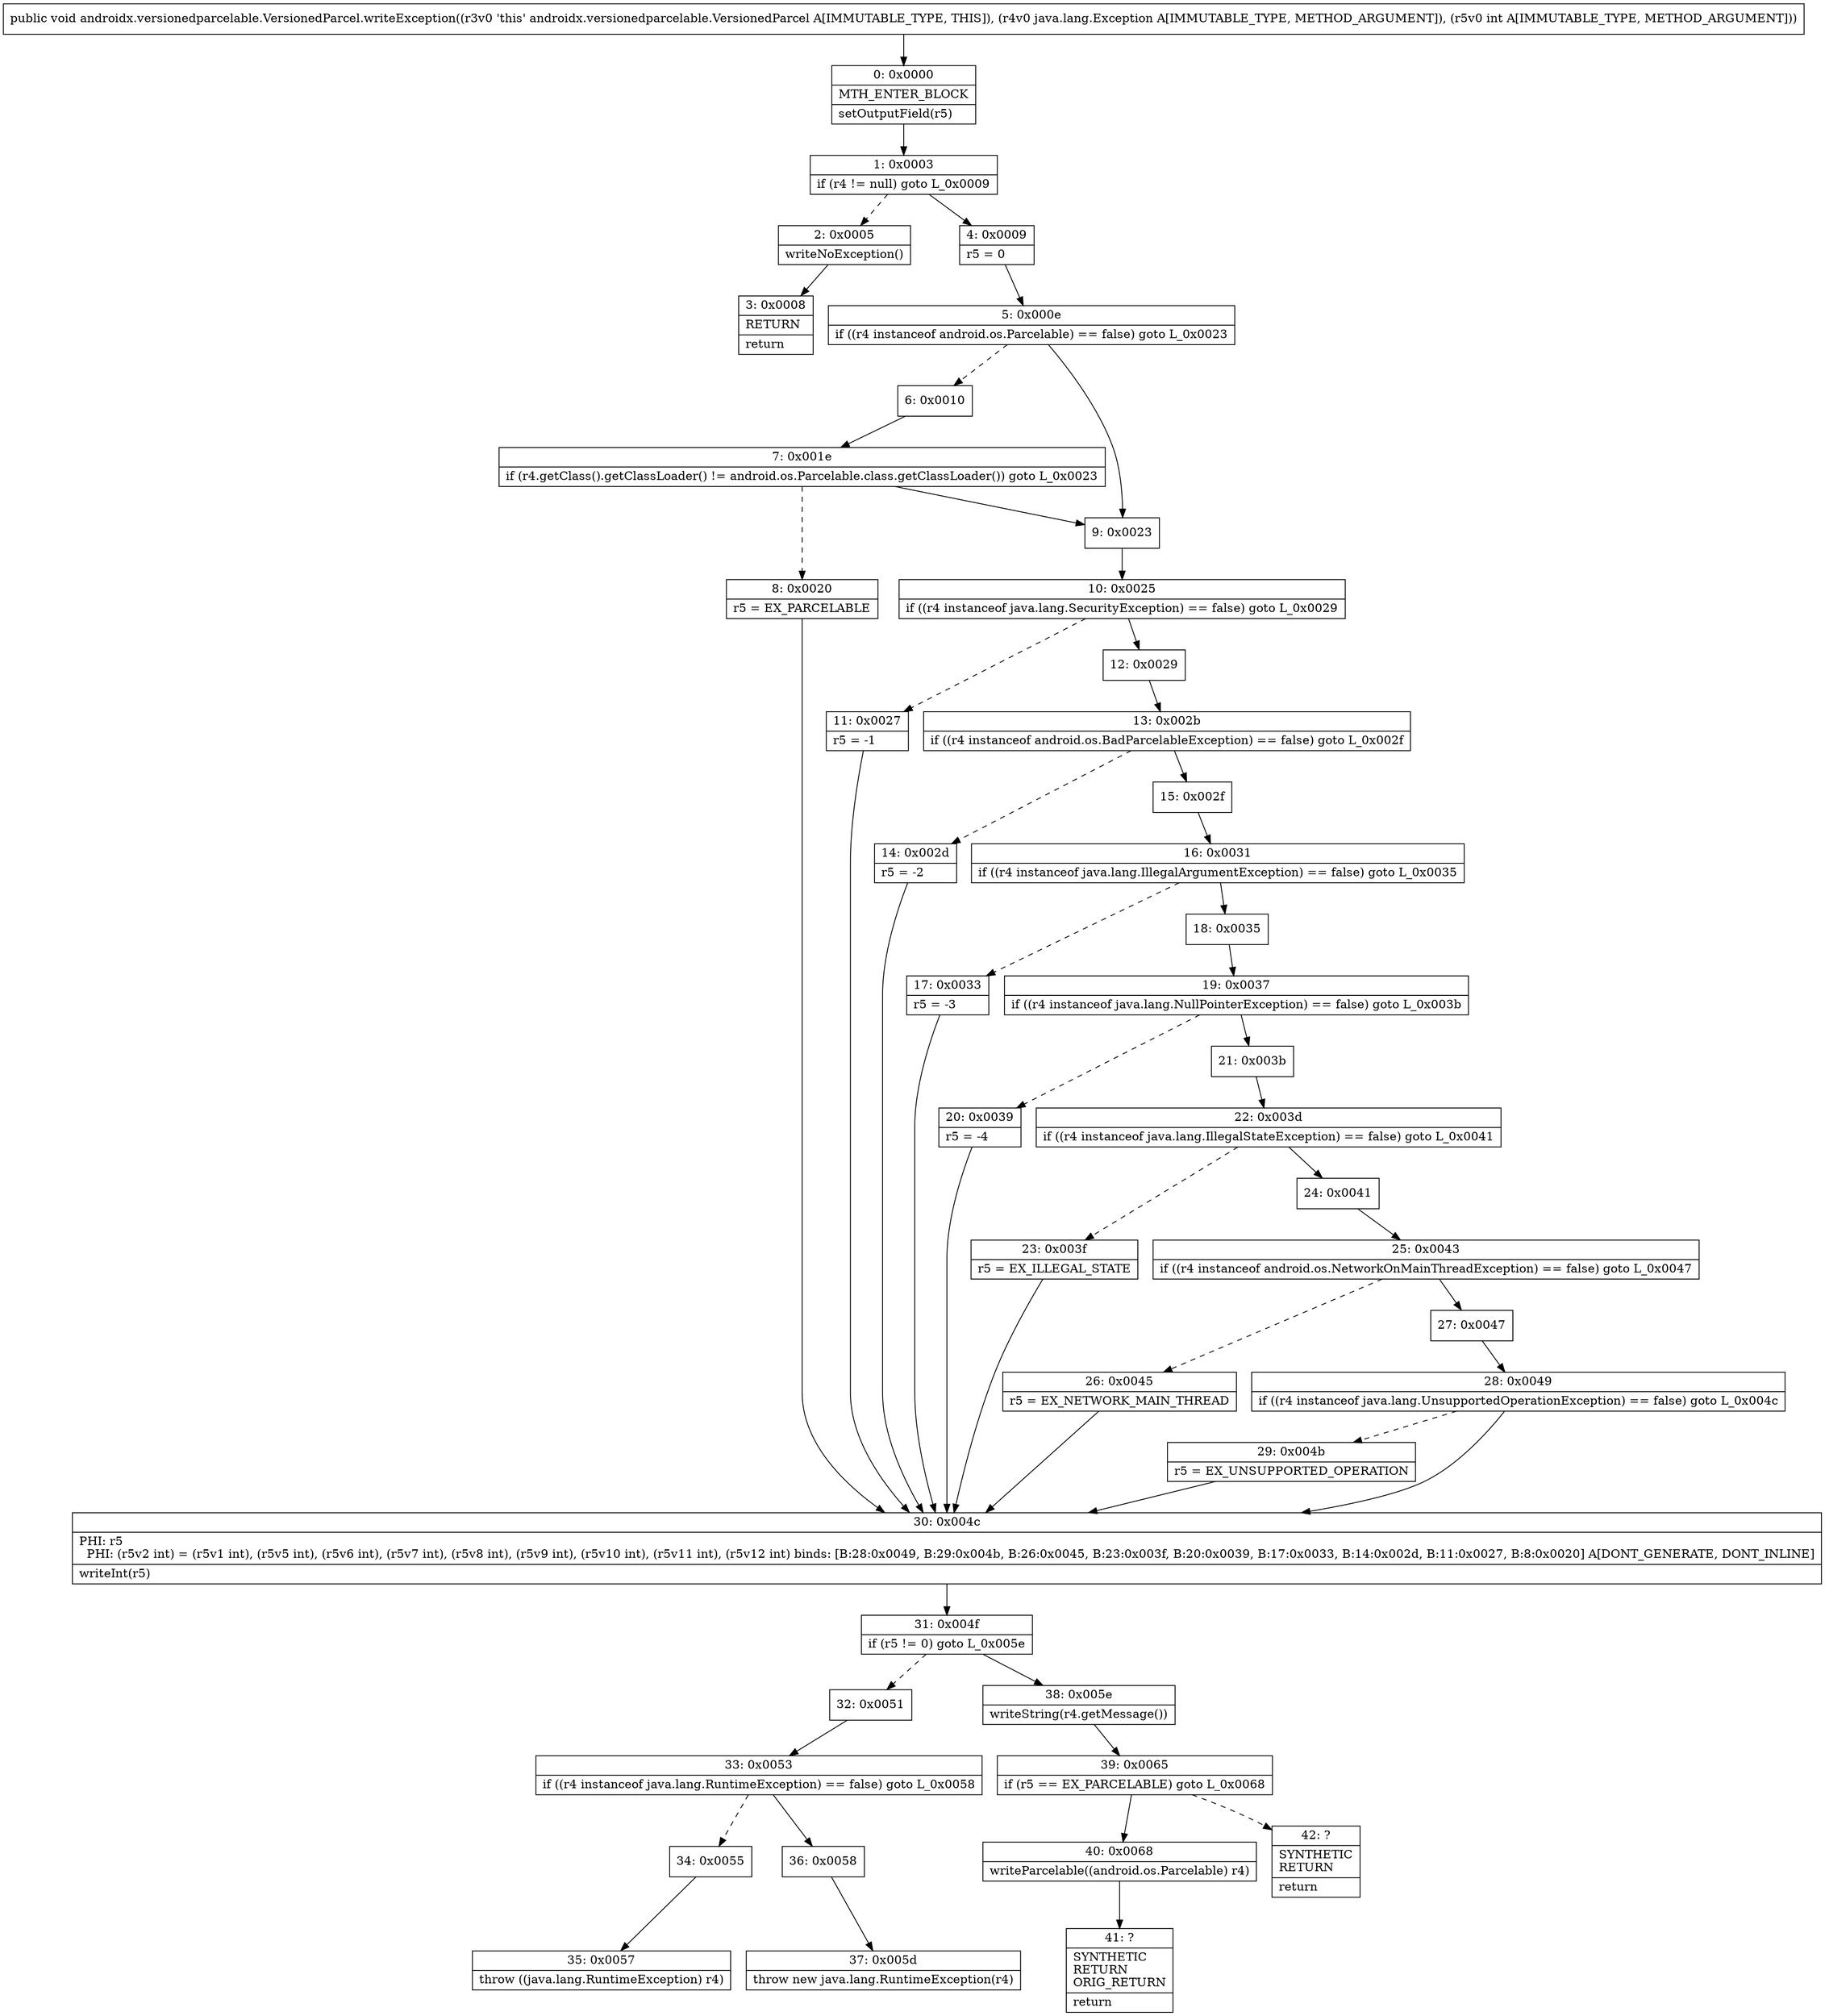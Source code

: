 digraph "CFG forandroidx.versionedparcelable.VersionedParcel.writeException(Ljava\/lang\/Exception;I)V" {
Node_0 [shape=record,label="{0\:\ 0x0000|MTH_ENTER_BLOCK\l|setOutputField(r5)\l}"];
Node_1 [shape=record,label="{1\:\ 0x0003|if (r4 != null) goto L_0x0009\l}"];
Node_2 [shape=record,label="{2\:\ 0x0005|writeNoException()\l}"];
Node_3 [shape=record,label="{3\:\ 0x0008|RETURN\l|return\l}"];
Node_4 [shape=record,label="{4\:\ 0x0009|r5 = 0\l}"];
Node_5 [shape=record,label="{5\:\ 0x000e|if ((r4 instanceof android.os.Parcelable) == false) goto L_0x0023\l}"];
Node_6 [shape=record,label="{6\:\ 0x0010}"];
Node_7 [shape=record,label="{7\:\ 0x001e|if (r4.getClass().getClassLoader() != android.os.Parcelable.class.getClassLoader()) goto L_0x0023\l}"];
Node_8 [shape=record,label="{8\:\ 0x0020|r5 = EX_PARCELABLE\l}"];
Node_9 [shape=record,label="{9\:\ 0x0023}"];
Node_10 [shape=record,label="{10\:\ 0x0025|if ((r4 instanceof java.lang.SecurityException) == false) goto L_0x0029\l}"];
Node_11 [shape=record,label="{11\:\ 0x0027|r5 = \-1\l}"];
Node_12 [shape=record,label="{12\:\ 0x0029}"];
Node_13 [shape=record,label="{13\:\ 0x002b|if ((r4 instanceof android.os.BadParcelableException) == false) goto L_0x002f\l}"];
Node_14 [shape=record,label="{14\:\ 0x002d|r5 = \-2\l}"];
Node_15 [shape=record,label="{15\:\ 0x002f}"];
Node_16 [shape=record,label="{16\:\ 0x0031|if ((r4 instanceof java.lang.IllegalArgumentException) == false) goto L_0x0035\l}"];
Node_17 [shape=record,label="{17\:\ 0x0033|r5 = \-3\l}"];
Node_18 [shape=record,label="{18\:\ 0x0035}"];
Node_19 [shape=record,label="{19\:\ 0x0037|if ((r4 instanceof java.lang.NullPointerException) == false) goto L_0x003b\l}"];
Node_20 [shape=record,label="{20\:\ 0x0039|r5 = \-4\l}"];
Node_21 [shape=record,label="{21\:\ 0x003b}"];
Node_22 [shape=record,label="{22\:\ 0x003d|if ((r4 instanceof java.lang.IllegalStateException) == false) goto L_0x0041\l}"];
Node_23 [shape=record,label="{23\:\ 0x003f|r5 = EX_ILLEGAL_STATE\l}"];
Node_24 [shape=record,label="{24\:\ 0x0041}"];
Node_25 [shape=record,label="{25\:\ 0x0043|if ((r4 instanceof android.os.NetworkOnMainThreadException) == false) goto L_0x0047\l}"];
Node_26 [shape=record,label="{26\:\ 0x0045|r5 = EX_NETWORK_MAIN_THREAD\l}"];
Node_27 [shape=record,label="{27\:\ 0x0047}"];
Node_28 [shape=record,label="{28\:\ 0x0049|if ((r4 instanceof java.lang.UnsupportedOperationException) == false) goto L_0x004c\l}"];
Node_29 [shape=record,label="{29\:\ 0x004b|r5 = EX_UNSUPPORTED_OPERATION\l}"];
Node_30 [shape=record,label="{30\:\ 0x004c|PHI: r5 \l  PHI: (r5v2 int) = (r5v1 int), (r5v5 int), (r5v6 int), (r5v7 int), (r5v8 int), (r5v9 int), (r5v10 int), (r5v11 int), (r5v12 int) binds: [B:28:0x0049, B:29:0x004b, B:26:0x0045, B:23:0x003f, B:20:0x0039, B:17:0x0033, B:14:0x002d, B:11:0x0027, B:8:0x0020] A[DONT_GENERATE, DONT_INLINE]\l|writeInt(r5)\l}"];
Node_31 [shape=record,label="{31\:\ 0x004f|if (r5 != 0) goto L_0x005e\l}"];
Node_32 [shape=record,label="{32\:\ 0x0051}"];
Node_33 [shape=record,label="{33\:\ 0x0053|if ((r4 instanceof java.lang.RuntimeException) == false) goto L_0x0058\l}"];
Node_34 [shape=record,label="{34\:\ 0x0055}"];
Node_35 [shape=record,label="{35\:\ 0x0057|throw ((java.lang.RuntimeException) r4)\l}"];
Node_36 [shape=record,label="{36\:\ 0x0058}"];
Node_37 [shape=record,label="{37\:\ 0x005d|throw new java.lang.RuntimeException(r4)\l}"];
Node_38 [shape=record,label="{38\:\ 0x005e|writeString(r4.getMessage())\l}"];
Node_39 [shape=record,label="{39\:\ 0x0065|if (r5 == EX_PARCELABLE) goto L_0x0068\l}"];
Node_40 [shape=record,label="{40\:\ 0x0068|writeParcelable((android.os.Parcelable) r4)\l}"];
Node_41 [shape=record,label="{41\:\ ?|SYNTHETIC\lRETURN\lORIG_RETURN\l|return\l}"];
Node_42 [shape=record,label="{42\:\ ?|SYNTHETIC\lRETURN\l|return\l}"];
MethodNode[shape=record,label="{public void androidx.versionedparcelable.VersionedParcel.writeException((r3v0 'this' androidx.versionedparcelable.VersionedParcel A[IMMUTABLE_TYPE, THIS]), (r4v0 java.lang.Exception A[IMMUTABLE_TYPE, METHOD_ARGUMENT]), (r5v0 int A[IMMUTABLE_TYPE, METHOD_ARGUMENT])) }"];
MethodNode -> Node_0;
Node_0 -> Node_1;
Node_1 -> Node_2[style=dashed];
Node_1 -> Node_4;
Node_2 -> Node_3;
Node_4 -> Node_5;
Node_5 -> Node_6[style=dashed];
Node_5 -> Node_9;
Node_6 -> Node_7;
Node_7 -> Node_8[style=dashed];
Node_7 -> Node_9;
Node_8 -> Node_30;
Node_9 -> Node_10;
Node_10 -> Node_11[style=dashed];
Node_10 -> Node_12;
Node_11 -> Node_30;
Node_12 -> Node_13;
Node_13 -> Node_14[style=dashed];
Node_13 -> Node_15;
Node_14 -> Node_30;
Node_15 -> Node_16;
Node_16 -> Node_17[style=dashed];
Node_16 -> Node_18;
Node_17 -> Node_30;
Node_18 -> Node_19;
Node_19 -> Node_20[style=dashed];
Node_19 -> Node_21;
Node_20 -> Node_30;
Node_21 -> Node_22;
Node_22 -> Node_23[style=dashed];
Node_22 -> Node_24;
Node_23 -> Node_30;
Node_24 -> Node_25;
Node_25 -> Node_26[style=dashed];
Node_25 -> Node_27;
Node_26 -> Node_30;
Node_27 -> Node_28;
Node_28 -> Node_29[style=dashed];
Node_28 -> Node_30;
Node_29 -> Node_30;
Node_30 -> Node_31;
Node_31 -> Node_32[style=dashed];
Node_31 -> Node_38;
Node_32 -> Node_33;
Node_33 -> Node_34[style=dashed];
Node_33 -> Node_36;
Node_34 -> Node_35;
Node_36 -> Node_37;
Node_38 -> Node_39;
Node_39 -> Node_40;
Node_39 -> Node_42[style=dashed];
Node_40 -> Node_41;
}

